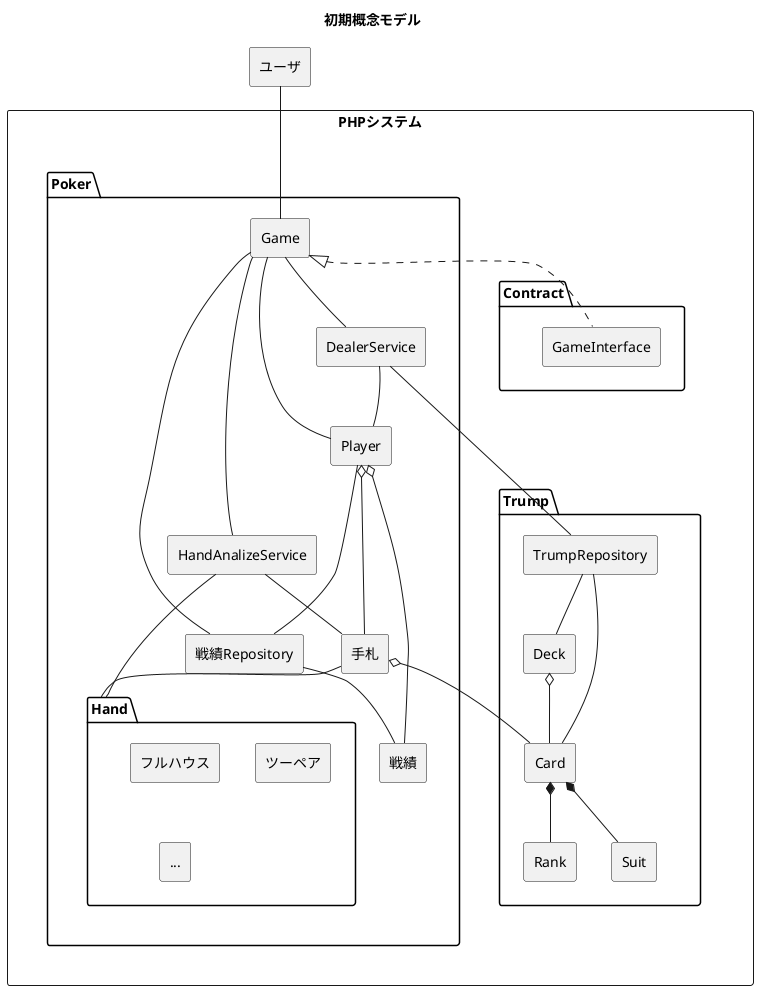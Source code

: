 @startuml

title: 初期概念モデル

agent ユーザ

rectangle PHPシステム {

    package Contract {
        agent GameInterface
    }

    package Trump {

        agent TrumpRepository
        agent Deck
        agent Card
        agent Suit
        agent Rank
    }

    package Poker {
        agent Game
        agent Player
        agent DealerService
        agent 手札
        agent 戦績
        agent 戦績Repository
        agent HandAnalizeService
        package Hand {
            agent フルハウス
            agent ツーペア
            agent "..."
        }
    }
}

Poker -[hidden]- Contract
Poker -[hidden]- Trump
Contract -[hidden]d- Trump

ユーザ -- Game

'' Pokerパッケージ
Game -[hidden]d- PHPシステム
Game <|.. GameInterface
Game -- DealerService
Game -- Player
Game -- HandAnalizeService
Game -- 戦績Repository

'' Gameインスタンスが直接触るモデル群
DealerService -[hidden]u- Game
Player -[hidden]u- Game
HandAnalizeService -[hidden]u- Game
DealerService -[hidden]- Player
Player -[hidden]- HandAnalizeService
HandAnalizeService -[hidden]- 戦績Repository

Player o-d- 手札
Player o-d- 戦績
手札 o-- Card
手札 -- Hand

HandAnalizeService -d- Hand
HandAnalizeService -d- 手札

戦績Repository -- 戦績
戦績Repository -- Player

DealerService -- TrumpRepository
DealerService -- Player

'' Trumpパッケージ
Card *-- Suit
Card *-- Rank
Deck o-- Card
TrumpRepository -- Card
TrumpRepository -- Deck

'legend
'今回のレビューで扱う
'> 資料「TDDBC課題：ポーカー」 における
'> 「課題1-1 Cardの文字列表記」
'が対象とする範囲は、白抜き部分です。
'end legend

@enduml